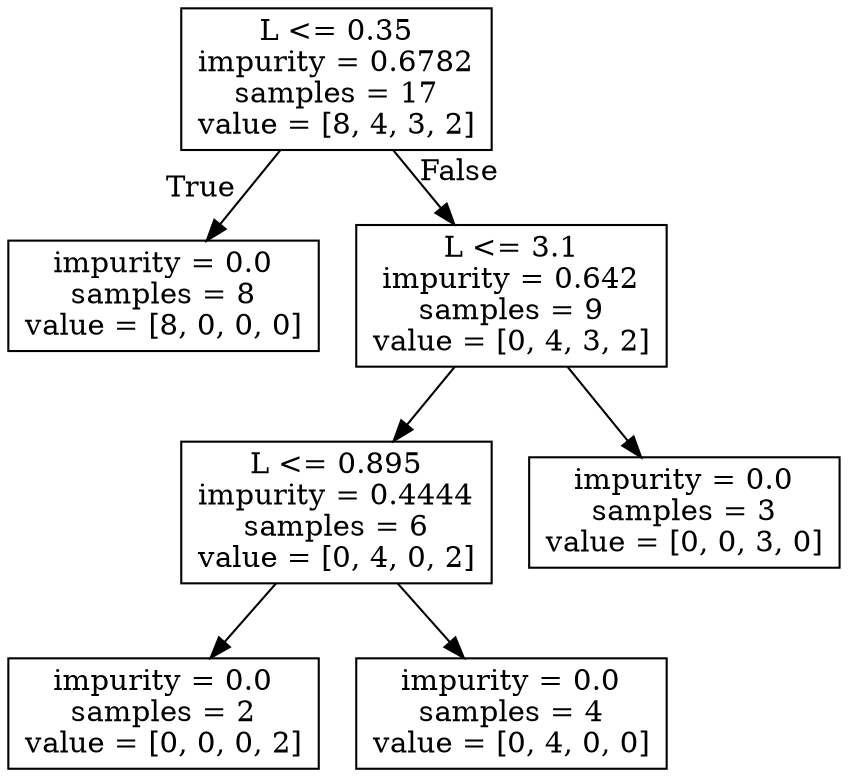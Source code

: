 digraph Tree {
node [shape=box] ;
0 [label="L <= 0.35\nimpurity = 0.6782\nsamples = 17\nvalue = [8, 4, 3, 2]"] ;
1 [label="impurity = 0.0\nsamples = 8\nvalue = [8, 0, 0, 0]"] ;
0 -> 1 [labeldistance=2.5, labelangle=45, headlabel="True"] ;
2 [label="L <= 3.1\nimpurity = 0.642\nsamples = 9\nvalue = [0, 4, 3, 2]"] ;
0 -> 2 [labeldistance=2.5, labelangle=-45, headlabel="False"] ;
3 [label="L <= 0.895\nimpurity = 0.4444\nsamples = 6\nvalue = [0, 4, 0, 2]"] ;
2 -> 3 ;
4 [label="impurity = 0.0\nsamples = 2\nvalue = [0, 0, 0, 2]"] ;
3 -> 4 ;
5 [label="impurity = 0.0\nsamples = 4\nvalue = [0, 4, 0, 0]"] ;
3 -> 5 ;
6 [label="impurity = 0.0\nsamples = 3\nvalue = [0, 0, 3, 0]"] ;
2 -> 6 ;
}